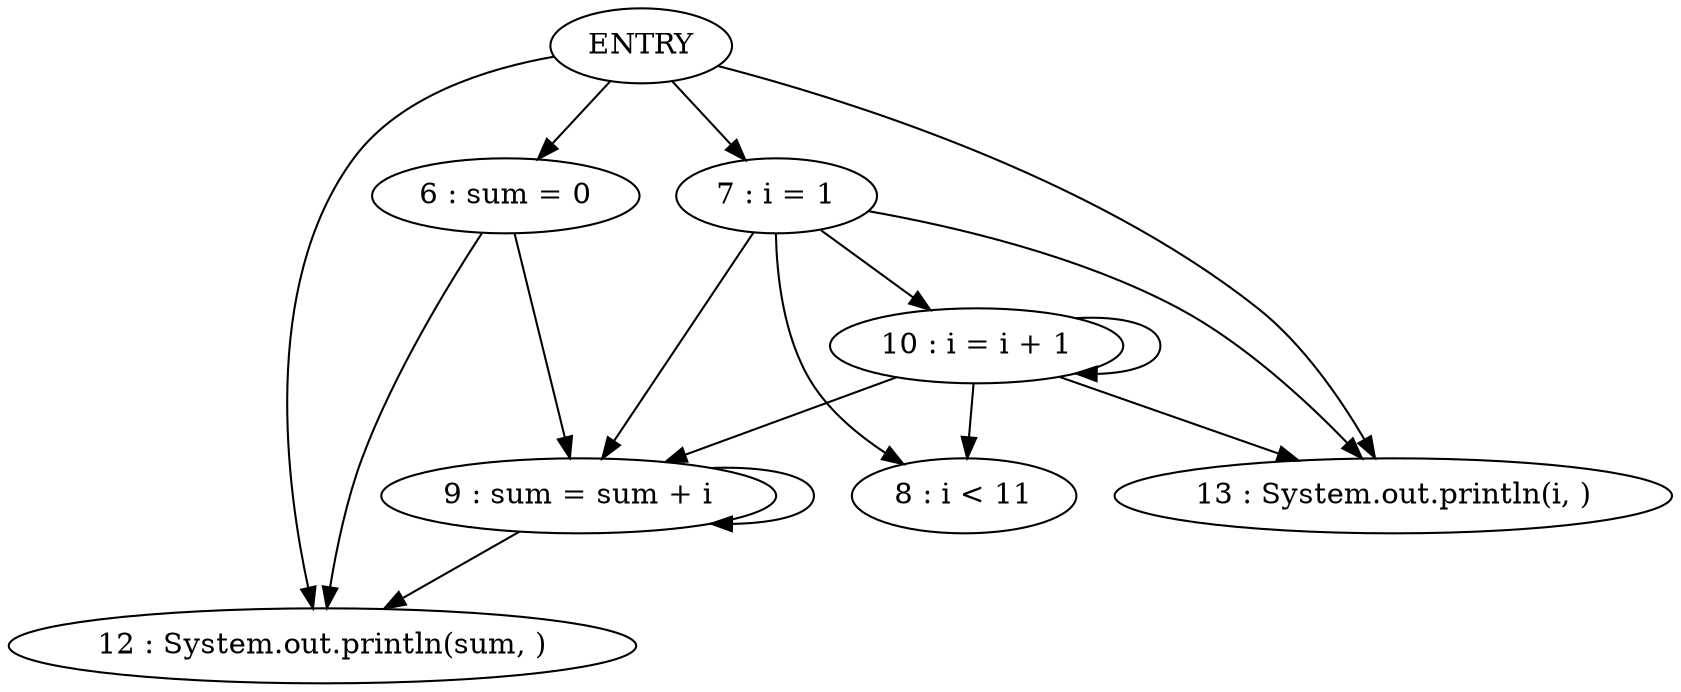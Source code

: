 digraph G {
"6 : sum = 0"
"6 : sum = 0" -> "12 : System.out.println(sum, )"
"6 : sum = 0" -> "9 : sum = sum + i"
"7 : i = 1"
"7 : i = 1" -> "8 : i < 11"
"7 : i = 1" -> "10 : i = i + 1"
"7 : i = 1" -> "9 : sum = sum + i"
"7 : i = 1" -> "13 : System.out.println(i, )"
"8 : i < 11"
"9 : sum = sum + i"
"9 : sum = sum + i" -> "12 : System.out.println(sum, )"
"9 : sum = sum + i" -> "9 : sum = sum + i"
"10 : i = i + 1"
"10 : i = i + 1" -> "8 : i < 11"
"10 : i = i + 1" -> "10 : i = i + 1"
"10 : i = i + 1" -> "9 : sum = sum + i"
"10 : i = i + 1" -> "13 : System.out.println(i, )"
"8 : i < 11"
"12 : System.out.println(sum, )"
"13 : System.out.println(i, )"
ENTRY -> "6 : sum = 0"
ENTRY -> "12 : System.out.println(sum, )"
ENTRY -> "7 : i = 1"
ENTRY -> "13 : System.out.println(i, )"
}